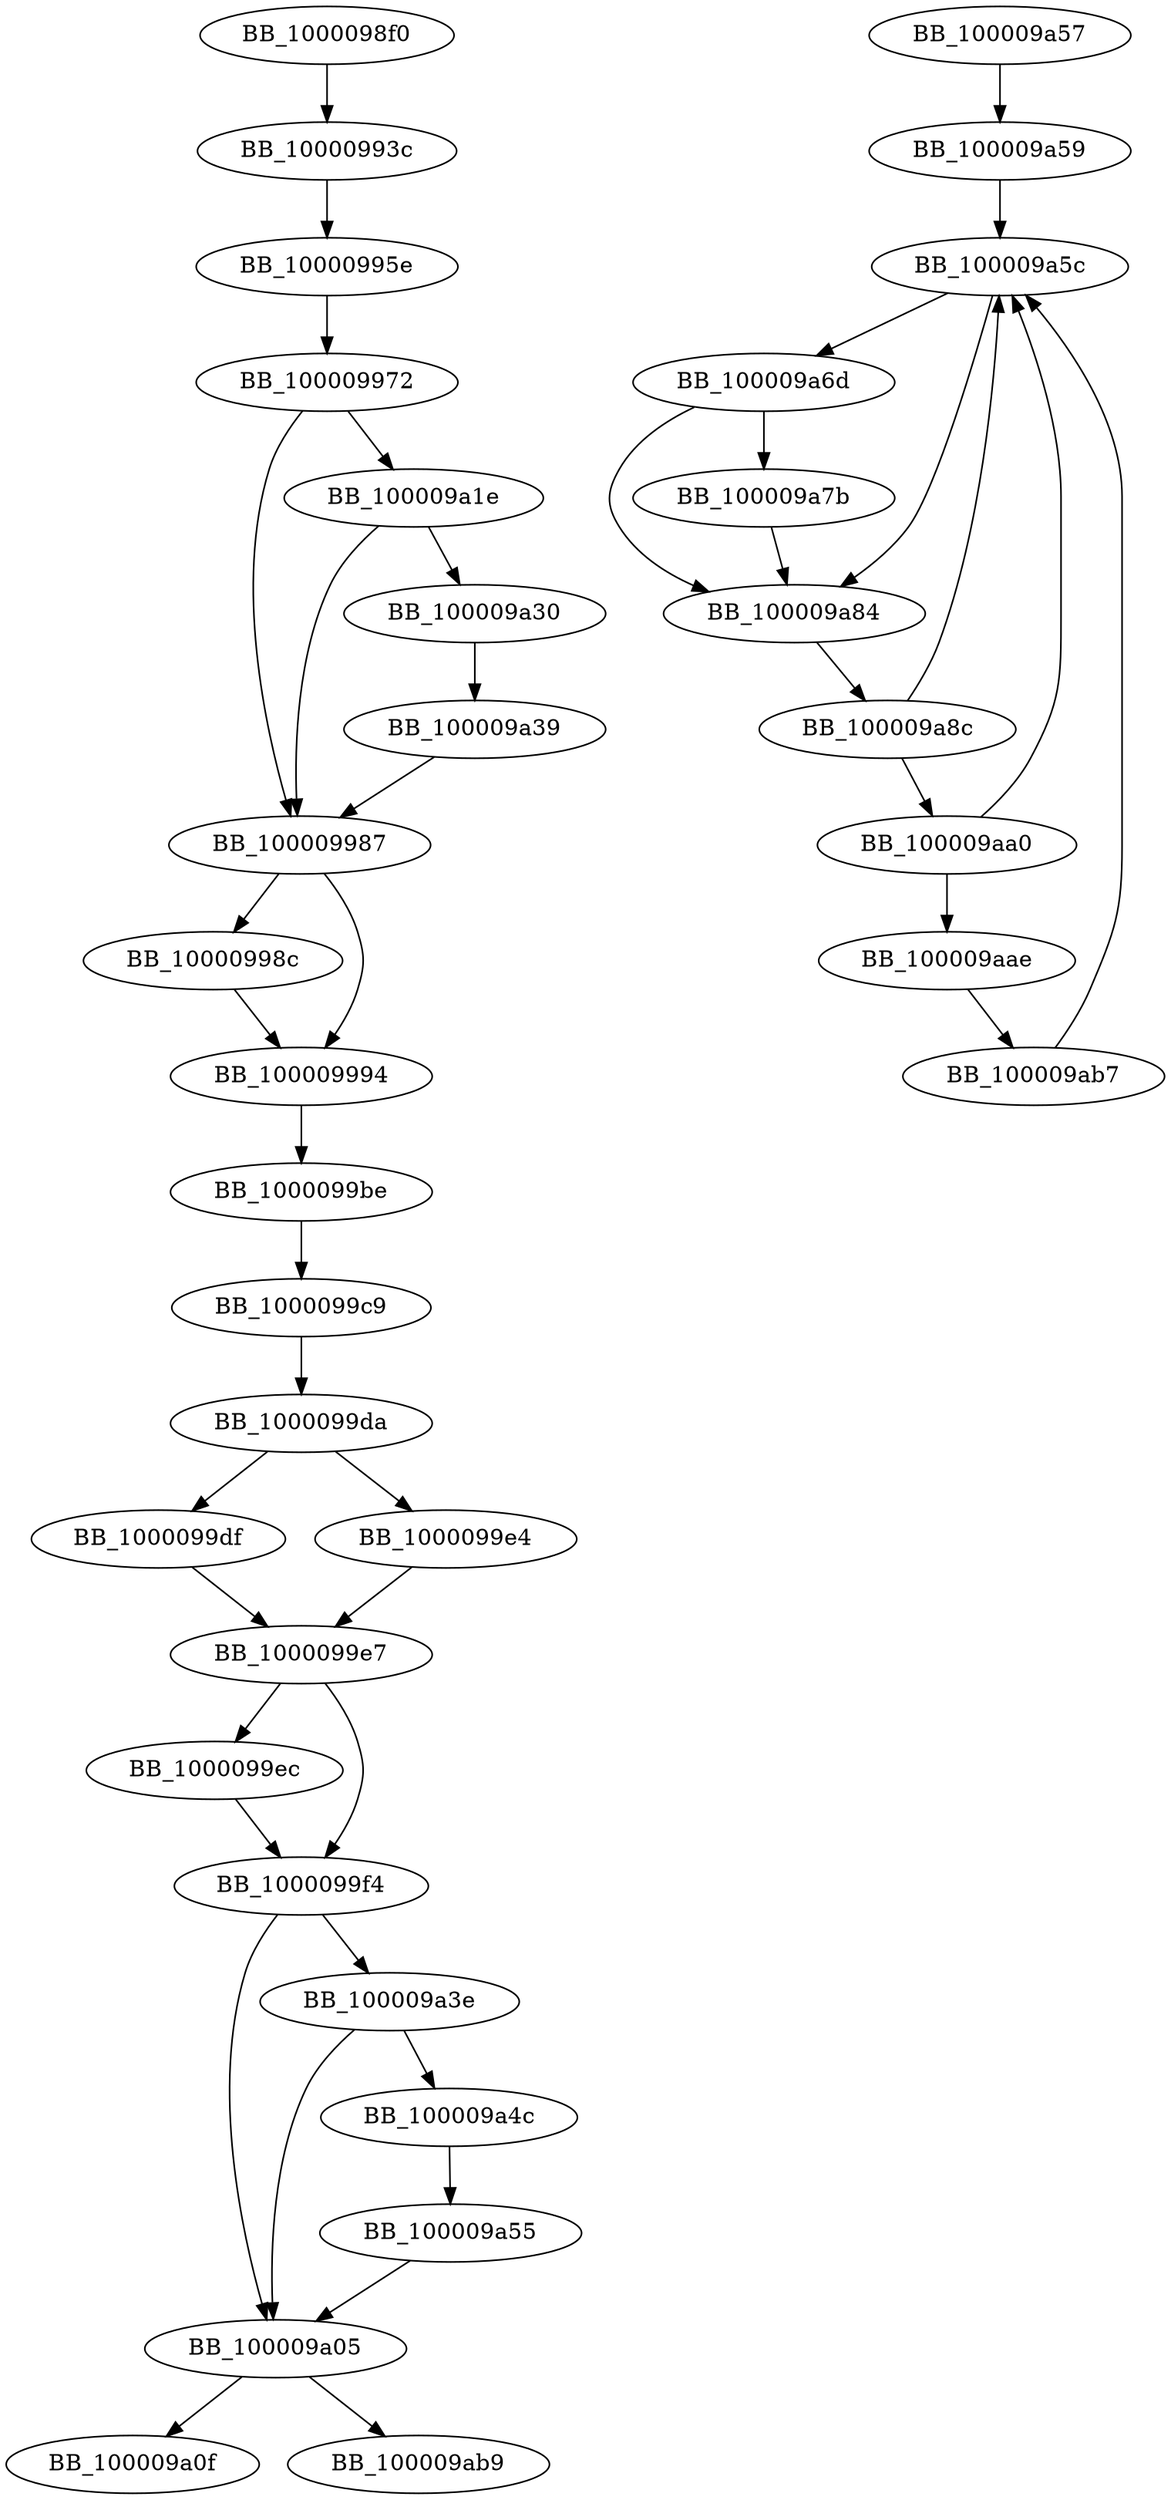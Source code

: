 DiGraph __ZN8HandlePP7getArchEv{
BB_1000098f0->BB_10000993c
BB_10000993c->BB_10000995e
BB_10000995e->BB_100009972
BB_100009972->BB_100009987
BB_100009972->BB_100009a1e
BB_100009987->BB_10000998c
BB_100009987->BB_100009994
BB_10000998c->BB_100009994
BB_100009994->BB_1000099be
BB_1000099be->BB_1000099c9
BB_1000099c9->BB_1000099da
BB_1000099da->BB_1000099df
BB_1000099da->BB_1000099e4
BB_1000099df->BB_1000099e7
BB_1000099e4->BB_1000099e7
BB_1000099e7->BB_1000099ec
BB_1000099e7->BB_1000099f4
BB_1000099ec->BB_1000099f4
BB_1000099f4->BB_100009a05
BB_1000099f4->BB_100009a3e
BB_100009a05->BB_100009a0f
BB_100009a05->BB_100009ab9
BB_100009a1e->BB_100009987
BB_100009a1e->BB_100009a30
BB_100009a30->BB_100009a39
BB_100009a39->BB_100009987
BB_100009a3e->BB_100009a05
BB_100009a3e->BB_100009a4c
BB_100009a4c->BB_100009a55
BB_100009a55->BB_100009a05
BB_100009a57->BB_100009a59
BB_100009a59->BB_100009a5c
BB_100009a5c->BB_100009a6d
BB_100009a5c->BB_100009a84
BB_100009a6d->BB_100009a7b
BB_100009a6d->BB_100009a84
BB_100009a7b->BB_100009a84
BB_100009a84->BB_100009a8c
BB_100009a8c->BB_100009a5c
BB_100009a8c->BB_100009aa0
BB_100009aa0->BB_100009a5c
BB_100009aa0->BB_100009aae
BB_100009aae->BB_100009ab7
BB_100009ab7->BB_100009a5c
}
